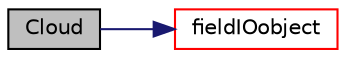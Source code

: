 digraph "Cloud"
{
  bgcolor="transparent";
  edge [fontname="Helvetica",fontsize="10",labelfontname="Helvetica",labelfontsize="10"];
  node [fontname="Helvetica",fontsize="10",shape=record];
  rankdir="LR";
  Node1 [label="Cloud",height=0.2,width=0.4,color="black", fillcolor="grey75", style="filled", fontcolor="black"];
  Node1 -> Node2 [color="midnightblue",fontsize="10",style="solid",fontname="Helvetica"];
  Node2 [label="fieldIOobject",height=0.2,width=0.4,color="red",URL="$a00275.html#aeff14efb16617f98e54d9c0c0ac06a37",tooltip="Helper to construct IOobject for field and current time. "];
}
